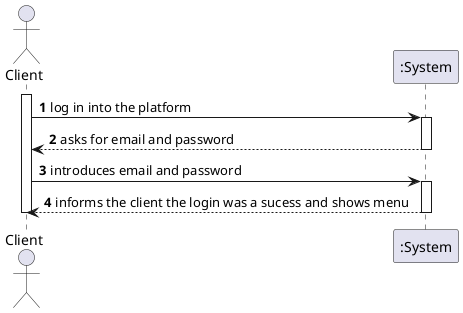 @startuml
autonumber
actor "Client" as Client
participant ":System" as STM
activate Client
Client-> STM : log in into the platform
activate STM
STM --> Client : asks for email and password
deactivate STM
Client-> STM : introduces email and password
activate STM
STM --> Client : informs the client the login was a sucess and shows menu
deactivate STM
deactivate Client
@enduml
